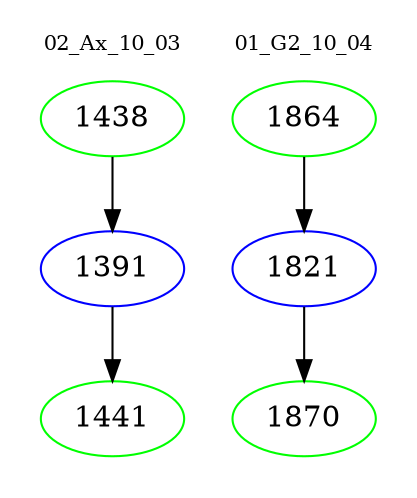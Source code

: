 digraph{
subgraph cluster_0 {
color = white
label = "02_Ax_10_03";
fontsize=10;
T0_1438 [label="1438", color="green"]
T0_1438 -> T0_1391 [color="black"]
T0_1391 [label="1391", color="blue"]
T0_1391 -> T0_1441 [color="black"]
T0_1441 [label="1441", color="green"]
}
subgraph cluster_1 {
color = white
label = "01_G2_10_04";
fontsize=10;
T1_1864 [label="1864", color="green"]
T1_1864 -> T1_1821 [color="black"]
T1_1821 [label="1821", color="blue"]
T1_1821 -> T1_1870 [color="black"]
T1_1870 [label="1870", color="green"]
}
}
